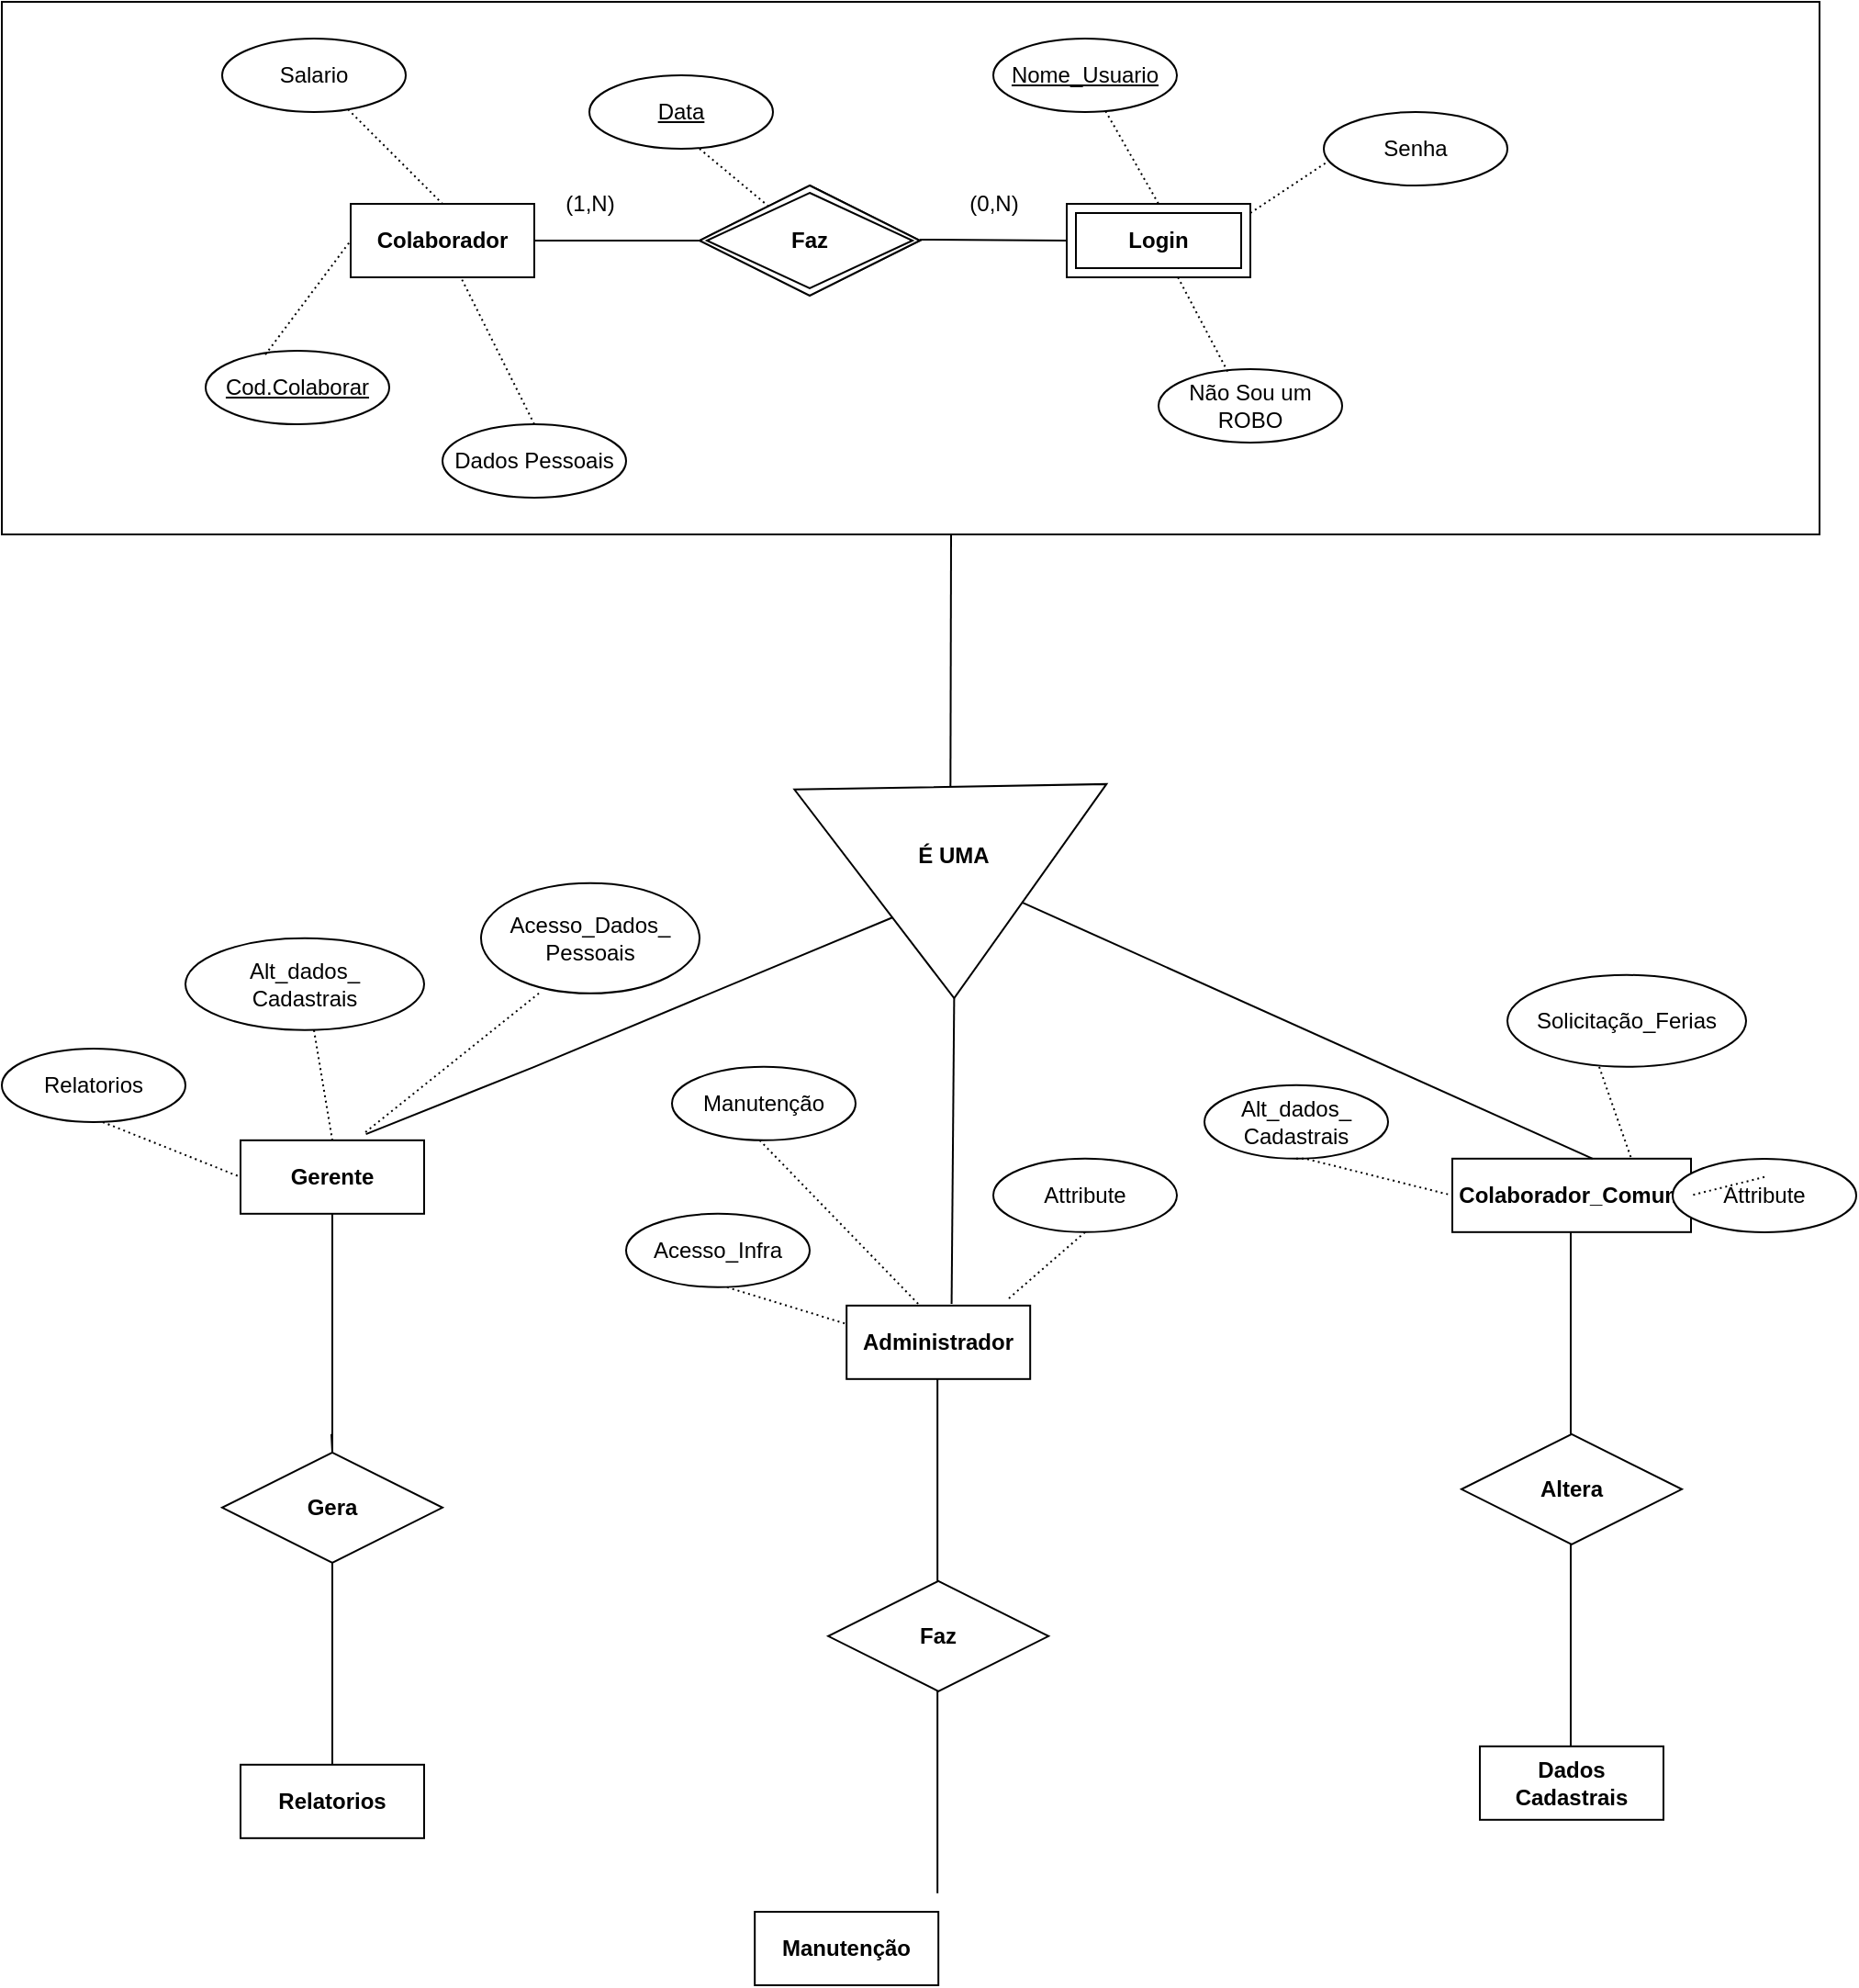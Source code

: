 <mxfile version="21.0.10" type="github"><diagram id="_0cnAjjDkk_WFvXNjFMv" name="Página-1"><mxGraphModel dx="1562" dy="821" grid="1" gridSize="10" guides="1" tooltips="1" connect="1" arrows="1" fold="1" page="1" pageScale="1" pageWidth="850" pageHeight="1100" math="0" shadow="0" extFonts="Permanent Marker^https://fonts.googleapis.com/css?family=Permanent+Marker"><root><mxCell id="0"/><mxCell id="1" parent="0"/><mxCell id="jK45Yv9izEvyt8j64xyI-2" value="" style="triangle;whiteSpace=wrap;html=1;rotation=89;" parent="1" vertex="1"><mxGeometry x="500.09" y="490" width="115.17" height="170" as="geometry"/></mxCell><mxCell id="jK45Yv9izEvyt8j64xyI-1" value="" style="rounded=0;whiteSpace=wrap;html=1;" parent="1" vertex="1"><mxGeometry x="40" y="90" width="990" height="290" as="geometry"/></mxCell><mxCell id="pdY7Tseg2lZit8Ejh0Gm-3" value="&lt;b&gt;Colaborador&lt;/b&gt;" style="whiteSpace=wrap;html=1;align=center;" parent="1" vertex="1"><mxGeometry x="230" y="200" width="100" height="40" as="geometry"/></mxCell><mxCell id="pdY7Tseg2lZit8Ejh0Gm-5" value="&lt;b&gt;''''&lt;span style=&quot;white-space: pre;&quot;&gt;&#9;&lt;/span&gt;&lt;/b&gt;" style="whiteSpace=wrap;html=1;align=center;" parent="1" vertex="1"><mxGeometry x="620" y="200" width="100" height="40" as="geometry"/></mxCell><mxCell id="pdY7Tseg2lZit8Ejh0Gm-6" value="&lt;b&gt;Faz&lt;/b&gt;" style="shape=rhombus;perimeter=rhombusPerimeter;whiteSpace=wrap;html=1;align=center;" parent="1" vertex="1"><mxGeometry x="420" y="190" width="120" height="60" as="geometry"/></mxCell><mxCell id="pdY7Tseg2lZit8Ejh0Gm-10" value="Cod.Colaborar" style="ellipse;whiteSpace=wrap;html=1;align=center;fontStyle=4;" parent="1" vertex="1"><mxGeometry x="151" y="280" width="100" height="40" as="geometry"/></mxCell><mxCell id="pdY7Tseg2lZit8Ejh0Gm-11" value="Nome_Usuario" style="ellipse;whiteSpace=wrap;html=1;align=center;fontStyle=4;" parent="1" vertex="1"><mxGeometry x="580" y="110" width="100" height="40" as="geometry"/></mxCell><mxCell id="pdY7Tseg2lZit8Ejh0Gm-12" value="Salario" style="ellipse;whiteSpace=wrap;html=1;align=center;" parent="1" vertex="1"><mxGeometry x="160" y="110" width="100" height="40" as="geometry"/></mxCell><mxCell id="pdY7Tseg2lZit8Ejh0Gm-15" value="Dados Pessoais" style="ellipse;whiteSpace=wrap;html=1;align=center;" parent="1" vertex="1"><mxGeometry x="280" y="320" width="100" height="40" as="geometry"/></mxCell><mxCell id="pdY7Tseg2lZit8Ejh0Gm-20" value="Não Sou um ROBO" style="ellipse;whiteSpace=wrap;html=1;align=center;" parent="1" vertex="1"><mxGeometry x="670" y="290" width="100" height="40" as="geometry"/></mxCell><mxCell id="pdY7Tseg2lZit8Ejh0Gm-22" value="&lt;b&gt;Faz&lt;/b&gt;" style="shape=rhombus;double=1;perimeter=rhombusPerimeter;whiteSpace=wrap;html=1;align=center;" parent="1" vertex="1"><mxGeometry x="420" y="190" width="120" height="60" as="geometry"/></mxCell><mxCell id="pdY7Tseg2lZit8Ejh0Gm-23" value="&lt;b&gt;Login&lt;/b&gt;" style="shape=ext;margin=3;double=1;whiteSpace=wrap;html=1;align=center;" parent="1" vertex="1"><mxGeometry x="620" y="200" width="100" height="40" as="geometry"/></mxCell><mxCell id="pdY7Tseg2lZit8Ejh0Gm-24" value="Data" style="ellipse;whiteSpace=wrap;html=1;align=center;fontStyle=4;" parent="1" vertex="1"><mxGeometry x="360" y="130" width="100" height="40" as="geometry"/></mxCell><mxCell id="pdY7Tseg2lZit8Ejh0Gm-26" value="(0,N)" style="text;html=1;align=center;verticalAlign=middle;resizable=0;points=[];autosize=1;strokeColor=none;fillColor=none;" parent="1" vertex="1"><mxGeometry x="555" y="185" width="50" height="30" as="geometry"/></mxCell><mxCell id="pdY7Tseg2lZit8Ejh0Gm-27" value="(1,N)" style="text;html=1;align=center;verticalAlign=middle;resizable=0;points=[];autosize=1;strokeColor=none;fillColor=none;" parent="1" vertex="1"><mxGeometry x="335" y="185" width="50" height="30" as="geometry"/></mxCell><mxCell id="pdY7Tseg2lZit8Ejh0Gm-117" value="" style="endArrow=none;html=1;rounded=0;dashed=1;dashPattern=1 2;entryX=0.5;entryY=0;entryDx=0;entryDy=0;" parent="1" source="pdY7Tseg2lZit8Ejh0Gm-12" target="pdY7Tseg2lZit8Ejh0Gm-3" edge="1"><mxGeometry relative="1" as="geometry"><mxPoint x="260" y="135" as="sourcePoint"/><mxPoint x="280" y="195" as="targetPoint"/><Array as="points"/></mxGeometry></mxCell><mxCell id="pdY7Tseg2lZit8Ejh0Gm-121" value="" style="endArrow=none;html=1;rounded=0;dashed=1;dashPattern=1 2;entryX=0;entryY=0.5;entryDx=0;entryDy=0;exitX=0.325;exitY=0.053;exitDx=0;exitDy=0;exitPerimeter=0;" parent="1" source="pdY7Tseg2lZit8Ejh0Gm-10" target="pdY7Tseg2lZit8Ejh0Gm-3" edge="1"><mxGeometry relative="1" as="geometry"><mxPoint x="190" y="275" as="sourcePoint"/><mxPoint x="350" y="280" as="targetPoint"/><Array as="points"/></mxGeometry></mxCell><mxCell id="pdY7Tseg2lZit8Ejh0Gm-124" value="" style="endArrow=none;html=1;rounded=0;dashed=1;dashPattern=1 2;" parent="1" target="pdY7Tseg2lZit8Ejh0Gm-3" edge="1"><mxGeometry relative="1" as="geometry"><mxPoint x="330" y="320" as="sourcePoint"/><mxPoint x="490" y="320" as="targetPoint"/></mxGeometry></mxCell><mxCell id="pdY7Tseg2lZit8Ejh0Gm-129" value="" style="endArrow=none;html=1;rounded=0;dashed=1;dashPattern=1 2;entryX=0.045;entryY=0.761;entryDx=0;entryDy=0;entryPerimeter=0;" parent="1" edge="1"><mxGeometry relative="1" as="geometry"><mxPoint x="720" y="205" as="sourcePoint"/><mxPoint x="764.5" y="175.44" as="targetPoint"/><Array as="points"/></mxGeometry></mxCell><mxCell id="pdY7Tseg2lZit8Ejh0Gm-131" value="" style="endArrow=none;html=1;rounded=0;dashed=1;dashPattern=1 2;entryX=0.381;entryY=0.054;entryDx=0;entryDy=0;entryPerimeter=0;" parent="1" source="pdY7Tseg2lZit8Ejh0Gm-23" target="pdY7Tseg2lZit8Ejh0Gm-20" edge="1"><mxGeometry relative="1" as="geometry"><mxPoint x="500" y="319.13" as="sourcePoint"/><mxPoint x="660" y="319.13" as="targetPoint"/></mxGeometry></mxCell><mxCell id="pdY7Tseg2lZit8Ejh0Gm-133" value="" style="endArrow=none;html=1;rounded=0;dashed=1;dashPattern=1 2;entryX=0.5;entryY=0;entryDx=0;entryDy=0;" parent="1" source="pdY7Tseg2lZit8Ejh0Gm-11" target="pdY7Tseg2lZit8Ejh0Gm-23" edge="1"><mxGeometry relative="1" as="geometry"><mxPoint x="530" y="255" as="sourcePoint"/><mxPoint x="690" y="255" as="targetPoint"/></mxGeometry></mxCell><mxCell id="pdY7Tseg2lZit8Ejh0Gm-135" value="" style="endArrow=none;html=1;rounded=0;dashed=1;dashPattern=1 2;" parent="1" target="pdY7Tseg2lZit8Ejh0Gm-22" edge="1"><mxGeometry relative="1" as="geometry"><mxPoint x="420" y="170" as="sourcePoint"/><mxPoint x="580" y="170" as="targetPoint"/></mxGeometry></mxCell><mxCell id="jK45Yv9izEvyt8j64xyI-4" value="&lt;b&gt;É UMA&lt;/b&gt;" style="text;html=1;align=center;verticalAlign=middle;resizable=0;points=[];autosize=1;strokeColor=none;fillColor=none;" parent="1" vertex="1"><mxGeometry x="527.5" y="539.91" width="60" height="30" as="geometry"/></mxCell><mxCell id="jK45Yv9izEvyt8j64xyI-5" value="&lt;b&gt;Gerente&lt;/b&gt;" style="whiteSpace=wrap;html=1;align=center;" parent="1" vertex="1"><mxGeometry x="170" y="709.91" width="100" height="40" as="geometry"/></mxCell><mxCell id="jK45Yv9izEvyt8j64xyI-6" value="&lt;b&gt;Administrador&lt;/b&gt;" style="whiteSpace=wrap;html=1;align=center;" parent="1" vertex="1"><mxGeometry x="500.09" y="799.91" width="100" height="40" as="geometry"/></mxCell><mxCell id="jK45Yv9izEvyt8j64xyI-7" value="&lt;b&gt;Colaborador_Comum&lt;/b&gt;" style="whiteSpace=wrap;html=1;align=center;" parent="1" vertex="1"><mxGeometry x="830" y="719.91" width="130" height="40" as="geometry"/></mxCell><mxCell id="jK45Yv9izEvyt8j64xyI-9" value="" style="endArrow=none;html=1;rounded=0;exitX=0.683;exitY=-0.083;exitDx=0;exitDy=0;exitPerimeter=0;" parent="1" source="jK45Yv9izEvyt8j64xyI-5" target="jK45Yv9izEvyt8j64xyI-2" edge="1"><mxGeometry width="50" height="50" relative="1" as="geometry"><mxPoint x="580" y="579.91" as="sourcePoint"/><mxPoint x="630" y="529.91" as="targetPoint"/><Array as="points"><mxPoint x="330" y="669.91"/></Array></mxGeometry></mxCell><mxCell id="jK45Yv9izEvyt8j64xyI-11" value="" style="endArrow=none;html=1;rounded=0;exitX=0.572;exitY=-0.022;exitDx=0;exitDy=0;exitPerimeter=0;entryX=1;entryY=0.5;entryDx=0;entryDy=0;" parent="1" source="jK45Yv9izEvyt8j64xyI-6" target="jK45Yv9izEvyt8j64xyI-2" edge="1"><mxGeometry width="50" height="50" relative="1" as="geometry"><mxPoint x="547" y="709.91" as="sourcePoint"/><mxPoint x="800" y="593.91" as="targetPoint"/><Array as="points"/></mxGeometry></mxCell><mxCell id="jK45Yv9izEvyt8j64xyI-12" value="" style="endArrow=none;html=1;rounded=0;entryX=0.552;entryY=0.278;entryDx=0;entryDy=0;entryPerimeter=0;exitX=0.588;exitY=0;exitDx=0;exitDy=0;exitPerimeter=0;" parent="1" source="jK45Yv9izEvyt8j64xyI-7" target="jK45Yv9izEvyt8j64xyI-2" edge="1"><mxGeometry width="50" height="50" relative="1" as="geometry"><mxPoint x="850" y="699.91" as="sourcePoint"/><mxPoint x="579" y="641.91" as="targetPoint"/><Array as="points"/></mxGeometry></mxCell><mxCell id="jK45Yv9izEvyt8j64xyI-26" value="" style="endArrow=none;html=1;rounded=0;exitX=0;exitY=0.5;exitDx=0;exitDy=0;" parent="1" source="jK45Yv9izEvyt8j64xyI-2" edge="1"><mxGeometry relative="1" as="geometry"><mxPoint x="510" y="520" as="sourcePoint"/><mxPoint x="557" y="380" as="targetPoint"/><Array as="points"/></mxGeometry></mxCell><mxCell id="jK45Yv9izEvyt8j64xyI-27" value="Senha" style="ellipse;whiteSpace=wrap;html=1;align=center;" parent="1" vertex="1"><mxGeometry x="760" y="150" width="100" height="40" as="geometry"/></mxCell><mxCell id="jK45Yv9izEvyt8j64xyI-28" value="" style="endArrow=none;html=1;rounded=0;entryX=0;entryY=0.5;entryDx=0;entryDy=0;" parent="1" target="pdY7Tseg2lZit8Ejh0Gm-22" edge="1"><mxGeometry relative="1" as="geometry"><mxPoint x="330" y="220" as="sourcePoint"/><mxPoint x="485" y="219.5" as="targetPoint"/></mxGeometry></mxCell><mxCell id="jK45Yv9izEvyt8j64xyI-29" value="" style="endArrow=none;html=1;rounded=0;" parent="1" edge="1"><mxGeometry relative="1" as="geometry"><mxPoint x="540" y="219.5" as="sourcePoint"/><mxPoint x="620" y="220" as="targetPoint"/></mxGeometry></mxCell><mxCell id="jK45Yv9izEvyt8j64xyI-36" value="Relatorios" style="ellipse;whiteSpace=wrap;html=1;align=center;" parent="1" vertex="1"><mxGeometry x="40" y="660" width="100" height="40" as="geometry"/></mxCell><mxCell id="jK45Yv9izEvyt8j64xyI-37" value="Alt_dados_&lt;br&gt;Cadastrais" style="ellipse;whiteSpace=wrap;html=1;align=center;" parent="1" vertex="1"><mxGeometry x="140" y="599.91" width="130" height="50" as="geometry"/></mxCell><mxCell id="jK45Yv9izEvyt8j64xyI-38" value="Acesso_Dados_&lt;br&gt;Pessoais" style="ellipse;whiteSpace=wrap;html=1;align=center;" parent="1" vertex="1"><mxGeometry x="301" y="569.91" width="119" height="60" as="geometry"/></mxCell><mxCell id="jK45Yv9izEvyt8j64xyI-39" value="Manutenção" style="ellipse;whiteSpace=wrap;html=1;align=center;" parent="1" vertex="1"><mxGeometry x="405" y="669.91" width="100" height="40" as="geometry"/></mxCell><mxCell id="jK45Yv9izEvyt8j64xyI-40" value="Attribute" style="ellipse;whiteSpace=wrap;html=1;align=center;" parent="1" vertex="1"><mxGeometry x="580" y="719.91" width="100" height="40" as="geometry"/></mxCell><mxCell id="jK45Yv9izEvyt8j64xyI-41" value="Acesso_Infra" style="ellipse;whiteSpace=wrap;html=1;align=center;" parent="1" vertex="1"><mxGeometry x="380" y="749.91" width="100" height="40" as="geometry"/></mxCell><mxCell id="jK45Yv9izEvyt8j64xyI-42" value="Alt_dados_&lt;br style=&quot;border-color: var(--border-color);&quot;&gt;Cadastrais" style="ellipse;whiteSpace=wrap;html=1;align=center;" parent="1" vertex="1"><mxGeometry x="695" y="679.91" width="100" height="40" as="geometry"/></mxCell><mxCell id="jK45Yv9izEvyt8j64xyI-43" value="Solicitação_Ferias" style="ellipse;whiteSpace=wrap;html=1;align=center;" parent="1" vertex="1"><mxGeometry x="860" y="619.91" width="130" height="50" as="geometry"/></mxCell><mxCell id="jK45Yv9izEvyt8j64xyI-44" value="Attribute" style="ellipse;whiteSpace=wrap;html=1;align=center;" parent="1" vertex="1"><mxGeometry x="950" y="720" width="100" height="40" as="geometry"/></mxCell><mxCell id="jK45Yv9izEvyt8j64xyI-45" value="" style="endArrow=none;html=1;rounded=0;dashed=1;dashPattern=1 2;entryX=0;entryY=0.5;entryDx=0;entryDy=0;" parent="1" target="jK45Yv9izEvyt8j64xyI-5" edge="1"><mxGeometry relative="1" as="geometry"><mxPoint x="95" y="700" as="sourcePoint"/><mxPoint x="255" y="700" as="targetPoint"/></mxGeometry></mxCell><mxCell id="jK45Yv9izEvyt8j64xyI-47" value="" style="endArrow=none;html=1;rounded=0;dashed=1;dashPattern=1 2;entryX=0.5;entryY=0;entryDx=0;entryDy=0;" parent="1" target="jK45Yv9izEvyt8j64xyI-5" edge="1"><mxGeometry relative="1" as="geometry"><mxPoint x="210" y="649.91" as="sourcePoint"/><mxPoint x="295" y="679.82" as="targetPoint"/></mxGeometry></mxCell><mxCell id="jK45Yv9izEvyt8j64xyI-51" value="" style="endArrow=none;html=1;rounded=0;dashed=1;dashPattern=1 2;entryX=0.67;entryY=-0.089;entryDx=0;entryDy=0;entryPerimeter=0;" parent="1" target="jK45Yv9izEvyt8j64xyI-5" edge="1"><mxGeometry relative="1" as="geometry"><mxPoint x="332.5" y="629.91" as="sourcePoint"/><mxPoint x="250" y="699.91" as="targetPoint"/></mxGeometry></mxCell><mxCell id="jK45Yv9izEvyt8j64xyI-52" value="" style="endArrow=none;html=1;rounded=0;dashed=1;dashPattern=1 2;" parent="1" edge="1"><mxGeometry relative="1" as="geometry"><mxPoint x="452.75" y="709.91" as="sourcePoint"/><mxPoint x="540" y="799.91" as="targetPoint"/></mxGeometry></mxCell><mxCell id="jK45Yv9izEvyt8j64xyI-53" value="" style="endArrow=none;html=1;rounded=0;dashed=1;dashPattern=1 2;" parent="1" edge="1"><mxGeometry relative="1" as="geometry"><mxPoint x="435" y="789.91" as="sourcePoint"/><mxPoint x="500" y="809.91" as="targetPoint"/></mxGeometry></mxCell><mxCell id="jK45Yv9izEvyt8j64xyI-54" value="" style="endArrow=none;html=1;rounded=0;dashed=1;dashPattern=1 2;entryX=0.882;entryY=-0.094;entryDx=0;entryDy=0;entryPerimeter=0;" parent="1" target="jK45Yv9izEvyt8j64xyI-6" edge="1"><mxGeometry relative="1" as="geometry"><mxPoint x="630" y="759.91" as="sourcePoint"/><mxPoint x="717.25" y="849.91" as="targetPoint"/></mxGeometry></mxCell><mxCell id="jK45Yv9izEvyt8j64xyI-55" value="" style="endArrow=none;html=1;rounded=0;dashed=1;dashPattern=1 2;exitX=0.5;exitY=1;exitDx=0;exitDy=0;entryX=0;entryY=0.5;entryDx=0;entryDy=0;" parent="1" source="jK45Yv9izEvyt8j64xyI-42" target="jK45Yv9izEvyt8j64xyI-7" edge="1"><mxGeometry relative="1" as="geometry"><mxPoint x="640" y="769.91" as="sourcePoint"/><mxPoint x="820" y="739.91" as="targetPoint"/><Array as="points"><mxPoint x="750" y="719.91"/></Array></mxGeometry></mxCell><mxCell id="jK45Yv9izEvyt8j64xyI-56" value="" style="endArrow=none;html=1;rounded=0;dashed=1;dashPattern=1 2;entryX=0.75;entryY=0;entryDx=0;entryDy=0;" parent="1" target="jK45Yv9izEvyt8j64xyI-7" edge="1"><mxGeometry relative="1" as="geometry"><mxPoint x="910" y="669.91" as="sourcePoint"/><mxPoint x="868" y="700" as="targetPoint"/></mxGeometry></mxCell><mxCell id="jK45Yv9izEvyt8j64xyI-57" value="" style="endArrow=none;html=1;rounded=0;dashed=1;dashPattern=1 2;entryX=1;entryY=0.5;entryDx=0;entryDy=0;exitX=0;exitY=0.5;exitDx=0;exitDy=0;" parent="1" target="jK45Yv9izEvyt8j64xyI-7" edge="1"><mxGeometry relative="1" as="geometry"><mxPoint x="1000" y="729.91" as="sourcePoint"/><mxPoint x="965" y="779.91" as="targetPoint"/></mxGeometry></mxCell><mxCell id="jK45Yv9izEvyt8j64xyI-63" value="&lt;b&gt;Gera&lt;/b&gt;" style="shape=rhombus;perimeter=rhombusPerimeter;whiteSpace=wrap;html=1;align=center;" parent="1" vertex="1"><mxGeometry x="160" y="879.91" width="120" height="60" as="geometry"/></mxCell><mxCell id="jK45Yv9izEvyt8j64xyI-65" value="&lt;b&gt;Faz&lt;/b&gt;" style="shape=rhombus;perimeter=rhombusPerimeter;whiteSpace=wrap;html=1;align=center;" parent="1" vertex="1"><mxGeometry x="490.09" y="949.91" width="120" height="60" as="geometry"/></mxCell><mxCell id="jK45Yv9izEvyt8j64xyI-66" value="&lt;b&gt;Altera&lt;/b&gt;" style="shape=rhombus;perimeter=rhombusPerimeter;whiteSpace=wrap;html=1;align=center;" parent="1" vertex="1"><mxGeometry x="835" y="869.91" width="120" height="60" as="geometry"/></mxCell><mxCell id="jK45Yv9izEvyt8j64xyI-67" value="&lt;b&gt;Relatorios&lt;/b&gt;" style="whiteSpace=wrap;html=1;align=center;" parent="1" vertex="1"><mxGeometry x="170" y="1049.91" width="100" height="40" as="geometry"/></mxCell><mxCell id="jK45Yv9izEvyt8j64xyI-68" value="&lt;b&gt;Manutenção&lt;/b&gt;" style="whiteSpace=wrap;html=1;align=center;" parent="1" vertex="1"><mxGeometry x="450.09" y="1130" width="100" height="40" as="geometry"/></mxCell><mxCell id="jK45Yv9izEvyt8j64xyI-69" value="&lt;b&gt;Dados&lt;br&gt;Cadastrais&lt;/b&gt;" style="whiteSpace=wrap;html=1;align=center;" parent="1" vertex="1"><mxGeometry x="845" y="1039.91" width="100" height="40" as="geometry"/></mxCell><mxCell id="jK45Yv9izEvyt8j64xyI-70" value="" style="endArrow=none;html=1;rounded=0;entryX=0.5;entryY=1;entryDx=0;entryDy=0;exitX=0.5;exitY=0;exitDx=0;exitDy=0;" parent="1" source="jK45Yv9izEvyt8j64xyI-67" target="jK45Yv9izEvyt8j64xyI-63" edge="1"><mxGeometry relative="1" as="geometry"><mxPoint x="201" y="1039.91" as="sourcePoint"/><mxPoint x="210" y="949.91" as="targetPoint"/></mxGeometry></mxCell><mxCell id="jK45Yv9izEvyt8j64xyI-71" value="" style="endArrow=none;html=1;rounded=0;entryX=0.5;entryY=1;entryDx=0;entryDy=0;exitX=0.5;exitY=0;exitDx=0;exitDy=0;" parent="1" target="jK45Yv9izEvyt8j64xyI-5" edge="1"><mxGeometry relative="1" as="geometry"><mxPoint x="219.5" y="869.91" as="sourcePoint"/><mxPoint x="219.5" y="769.91" as="targetPoint"/><Array as="points"><mxPoint x="220" y="879.91"/></Array></mxGeometry></mxCell><mxCell id="jK45Yv9izEvyt8j64xyI-72" value="" style="endArrow=none;html=1;rounded=0;entryX=0.5;entryY=1;entryDx=0;entryDy=0;exitX=0.5;exitY=0;exitDx=0;exitDy=0;" parent="1" edge="1"><mxGeometry relative="1" as="geometry"><mxPoint x="549.59" y="949.91" as="sourcePoint"/><mxPoint x="549.59" y="839.91" as="targetPoint"/></mxGeometry></mxCell><mxCell id="jK45Yv9izEvyt8j64xyI-73" value="" style="endArrow=none;html=1;rounded=0;entryX=0.5;entryY=1;entryDx=0;entryDy=0;exitX=0.5;exitY=0;exitDx=0;exitDy=0;" parent="1" edge="1"><mxGeometry relative="1" as="geometry"><mxPoint x="549.59" y="1119.91" as="sourcePoint"/><mxPoint x="549.59" y="1009.91" as="targetPoint"/></mxGeometry></mxCell><mxCell id="jK45Yv9izEvyt8j64xyI-74" value="" style="endArrow=none;html=1;rounded=0;entryX=0.5;entryY=1;entryDx=0;entryDy=0;exitX=0.5;exitY=0;exitDx=0;exitDy=0;" parent="1" edge="1"><mxGeometry relative="1" as="geometry"><mxPoint x="894.5" y="869.91" as="sourcePoint"/><mxPoint x="894.5" y="759.91" as="targetPoint"/></mxGeometry></mxCell><mxCell id="jK45Yv9izEvyt8j64xyI-75" value="" style="endArrow=none;html=1;rounded=0;entryX=0.5;entryY=1;entryDx=0;entryDy=0;exitX=0.5;exitY=0;exitDx=0;exitDy=0;" parent="1" edge="1"><mxGeometry relative="1" as="geometry"><mxPoint x="894.5" y="1039.91" as="sourcePoint"/><mxPoint x="894.5" y="929.91" as="targetPoint"/></mxGeometry></mxCell></root></mxGraphModel></diagram></mxfile>